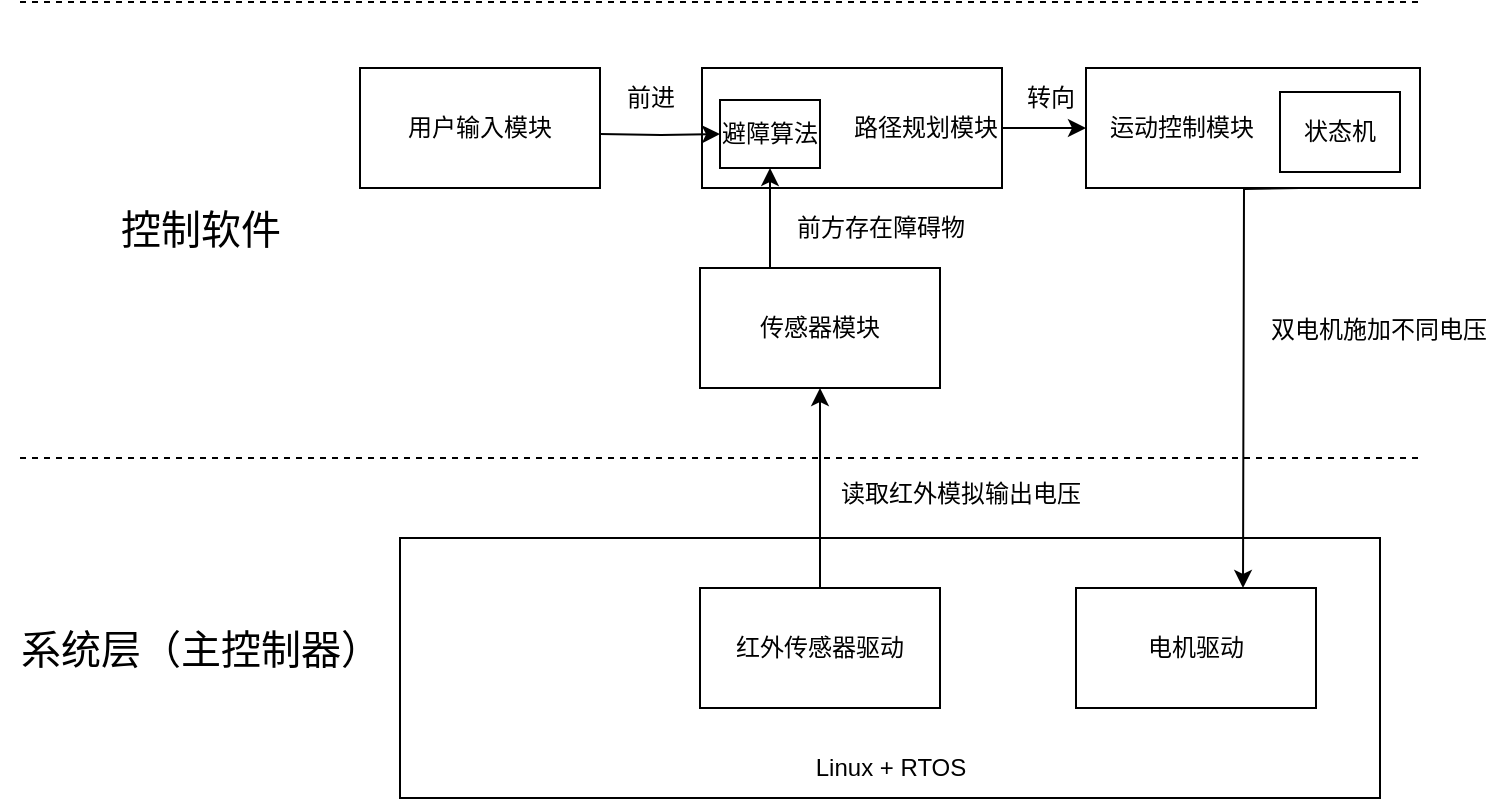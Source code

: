 <mxfile version="24.3.1" type="github">
  <diagram name="Page-1" id="2QVoYoVnjaSoymT2vRS0">
    <mxGraphModel dx="823" dy="613" grid="1" gridSize="10" guides="1" tooltips="1" connect="1" arrows="1" fold="1" page="1" pageScale="1" pageWidth="850" pageHeight="1100" math="0" shadow="0">
      <root>
        <mxCell id="0" />
        <mxCell id="1" parent="0" />
        <mxCell id="Nv-N1YVaQlPII06hC9yi-1" value="" style="rounded=0;whiteSpace=wrap;html=1;align=center;spacingLeft=0;labelPosition=center;verticalLabelPosition=bottom;verticalAlign=top;horizontal=1;labelBorderColor=default;fontColor=default;" vertex="1" parent="1">
          <mxGeometry x="280" y="465" width="490" height="130" as="geometry" />
        </mxCell>
        <mxCell id="Nv-N1YVaQlPII06hC9yi-2" value="" style="edgeStyle=orthogonalEdgeStyle;rounded=0;orthogonalLoop=1;jettySize=auto;html=1;" edge="1" parent="1" source="Nv-N1YVaQlPII06hC9yi-3" target="Nv-N1YVaQlPII06hC9yi-8">
          <mxGeometry relative="1" as="geometry" />
        </mxCell>
        <mxCell id="Nv-N1YVaQlPII06hC9yi-3" value="红外传感器驱动" style="rounded=0;whiteSpace=wrap;html=1;" vertex="1" parent="1">
          <mxGeometry x="430" y="490" width="120" height="60" as="geometry" />
        </mxCell>
        <mxCell id="Nv-N1YVaQlPII06hC9yi-4" value="&lt;span style=&quot;background-color: initial;&quot;&gt;电机驱动&lt;/span&gt;" style="rounded=0;whiteSpace=wrap;html=1;" vertex="1" parent="1">
          <mxGeometry x="618" y="490" width="120" height="60" as="geometry" />
        </mxCell>
        <mxCell id="Nv-N1YVaQlPII06hC9yi-5" value="Linux + RTOS" style="text;html=1;align=center;verticalAlign=middle;resizable=0;points=[];autosize=1;strokeColor=none;fillColor=none;" vertex="1" parent="1">
          <mxGeometry x="475" y="565" width="100" height="30" as="geometry" />
        </mxCell>
        <mxCell id="Nv-N1YVaQlPII06hC9yi-6" value="" style="endArrow=none;dashed=1;html=1;rounded=0;" edge="1" parent="1">
          <mxGeometry width="50" height="50" relative="1" as="geometry">
            <mxPoint x="90" y="425" as="sourcePoint" />
            <mxPoint x="790" y="425" as="targetPoint" />
          </mxGeometry>
        </mxCell>
        <mxCell id="Nv-N1YVaQlPII06hC9yi-8" value="传感器模块" style="whiteSpace=wrap;html=1;rounded=0;" vertex="1" parent="1">
          <mxGeometry x="430" y="330" width="120" height="60" as="geometry" />
        </mxCell>
        <mxCell id="Nv-N1YVaQlPII06hC9yi-9" value="运动&lt;span style=&quot;background-color: initial;&quot;&gt;控制模块&lt;/span&gt;" style="whiteSpace=wrap;html=1;rounded=0;align=left;spacingRight=11;spacingLeft=10;" vertex="1" parent="1">
          <mxGeometry x="623" y="230" width="167" height="60" as="geometry" />
        </mxCell>
        <mxCell id="Nv-N1YVaQlPII06hC9yi-10" value="" style="edgeStyle=orthogonalEdgeStyle;rounded=0;orthogonalLoop=1;jettySize=auto;html=1;exitX=0.5;exitY=1;exitDx=0;exitDy=0;" edge="1" parent="1">
          <mxGeometry relative="1" as="geometry">
            <mxPoint x="730" y="290" as="sourcePoint" />
            <mxPoint x="701.5" y="490" as="targetPoint" />
          </mxGeometry>
        </mxCell>
        <mxCell id="Nv-N1YVaQlPII06hC9yi-11" value="" style="edgeStyle=orthogonalEdgeStyle;rounded=0;orthogonalLoop=1;jettySize=auto;html=1;" edge="1" parent="1" source="Nv-N1YVaQlPII06hC9yi-12" target="Nv-N1YVaQlPII06hC9yi-9">
          <mxGeometry relative="1" as="geometry" />
        </mxCell>
        <mxCell id="Nv-N1YVaQlPII06hC9yi-12" value="路径规划模块" style="rounded=0;whiteSpace=wrap;html=1;align=right;" vertex="1" parent="1">
          <mxGeometry x="431" y="230" width="150" height="60" as="geometry" />
        </mxCell>
        <mxCell id="Nv-N1YVaQlPII06hC9yi-14" value="用户输入模块" style="rounded=0;whiteSpace=wrap;html=1;" vertex="1" parent="1">
          <mxGeometry x="260" y="230" width="120" height="60" as="geometry" />
        </mxCell>
        <mxCell id="Nv-N1YVaQlPII06hC9yi-15" value="转向" style="text;html=1;align=center;verticalAlign=middle;resizable=0;points=[];autosize=1;strokeColor=none;fillColor=none;" vertex="1" parent="1">
          <mxGeometry x="580" y="230" width="50" height="30" as="geometry" />
        </mxCell>
        <mxCell id="Nv-N1YVaQlPII06hC9yi-16" value="前方存在障碍物" style="text;html=1;align=center;verticalAlign=middle;resizable=0;points=[];autosize=1;strokeColor=none;fillColor=none;" vertex="1" parent="1">
          <mxGeometry x="465" y="295" width="110" height="30" as="geometry" />
        </mxCell>
        <mxCell id="Nv-N1YVaQlPII06hC9yi-17" value="前进" style="text;html=1;align=center;verticalAlign=middle;resizable=0;points=[];autosize=1;strokeColor=none;fillColor=none;" vertex="1" parent="1">
          <mxGeometry x="380" y="230" width="50" height="30" as="geometry" />
        </mxCell>
        <mxCell id="Nv-N1YVaQlPII06hC9yi-30" value="" style="edgeStyle=orthogonalEdgeStyle;rounded=0;orthogonalLoop=1;jettySize=auto;html=1;" edge="1" parent="1" source="Nv-N1YVaQlPII06hC9yi-8" target="Nv-N1YVaQlPII06hC9yi-18">
          <mxGeometry relative="1" as="geometry">
            <Array as="points">
              <mxPoint x="465" y="320" />
              <mxPoint x="465" y="320" />
            </Array>
          </mxGeometry>
        </mxCell>
        <mxCell id="Nv-N1YVaQlPII06hC9yi-33" style="edgeStyle=orthogonalEdgeStyle;rounded=0;orthogonalLoop=1;jettySize=auto;html=1;" edge="1" parent="1" target="Nv-N1YVaQlPII06hC9yi-18">
          <mxGeometry relative="1" as="geometry">
            <mxPoint x="380" y="263" as="sourcePoint" />
          </mxGeometry>
        </mxCell>
        <mxCell id="Nv-N1YVaQlPII06hC9yi-18" value="避障算法" style="rounded=0;whiteSpace=wrap;html=1;" vertex="1" parent="1">
          <mxGeometry x="440" y="246" width="50" height="34" as="geometry" />
        </mxCell>
        <mxCell id="Nv-N1YVaQlPII06hC9yi-19" value="系统层（主控制器）" style="text;html=1;align=center;verticalAlign=middle;resizable=0;points=[];autosize=1;strokeColor=none;fillColor=none;fontSize=20;" vertex="1" parent="1">
          <mxGeometry x="80" y="500" width="200" height="40" as="geometry" />
        </mxCell>
        <mxCell id="Nv-N1YVaQlPII06hC9yi-20" value="控制软件" style="text;html=1;align=center;verticalAlign=middle;resizable=0;points=[];autosize=1;strokeColor=none;fillColor=none;fontSize=20;" vertex="1" parent="1">
          <mxGeometry x="130" y="290" width="100" height="40" as="geometry" />
        </mxCell>
        <mxCell id="Nv-N1YVaQlPII06hC9yi-21" value="" style="endArrow=none;dashed=1;html=1;rounded=0;" edge="1" parent="1">
          <mxGeometry width="50" height="50" relative="1" as="geometry">
            <mxPoint x="90" y="197" as="sourcePoint" />
            <mxPoint x="790" y="197" as="targetPoint" />
          </mxGeometry>
        </mxCell>
        <mxCell id="Nv-N1YVaQlPII06hC9yi-22" value="双电机施加不同电压" style="text;html=1;align=center;verticalAlign=middle;resizable=0;points=[];autosize=1;strokeColor=none;fillColor=none;" vertex="1" parent="1">
          <mxGeometry x="704" y="346" width="130" height="30" as="geometry" />
        </mxCell>
        <mxCell id="Nv-N1YVaQlPII06hC9yi-25" value="状态机" style="whiteSpace=wrap;html=1;" vertex="1" parent="1">
          <mxGeometry x="720" y="242" width="60" height="40" as="geometry" />
        </mxCell>
        <mxCell id="Nv-N1YVaQlPII06hC9yi-28" value="读取红外模拟输出电压" style="text;html=1;align=center;verticalAlign=middle;resizable=0;points=[];autosize=1;strokeColor=none;fillColor=none;" vertex="1" parent="1">
          <mxGeometry x="490" y="428" width="140" height="30" as="geometry" />
        </mxCell>
      </root>
    </mxGraphModel>
  </diagram>
</mxfile>
